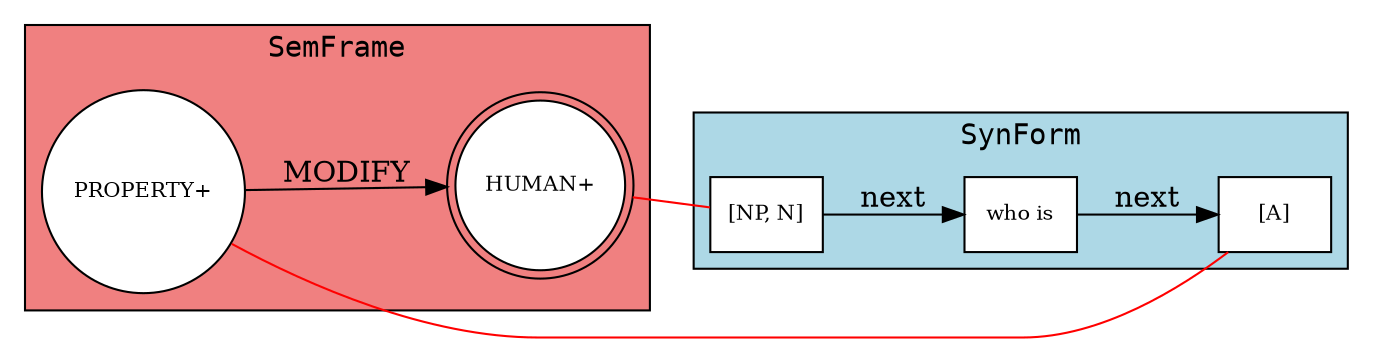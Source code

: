 digraph G {
rankdir=LR;
fontname=consolas;
subgraph cluster_SemFrame {
bgcolor=lightcoral;
label=SemFrame;
OBJ [style=filled, fontsize=10, fillcolor=white, color=black, shape=doublecircle, label="HUMAN+"];
ATTR [style=filled, fontsize=10, fillcolor=white, color=black, shape=circle, label="PROPERTY+"];
ATTR -> OBJ  [label=MODIFY];
}

subgraph cluster_SynForm {
bgcolor=lightblue;
label=SynForm;
S1 [shape=box, fontsize=10, style=filled, fillcolor=white, label="[NP, N]"];
S2 [shape=box, fontsize=10, style=filled, fillcolor=white, label="who is"];
S1 -> S2  [label=next];
S3 [shape=box, fontsize=10, style=filled, fillcolor=white, label="[A]"];
S2 -> S3  [label=next];
}

OBJ -> S1  [color=red, dir=none, penwidth=1];
ATTR -> S3  [color=red, dir=none, penwidth=1];
}
